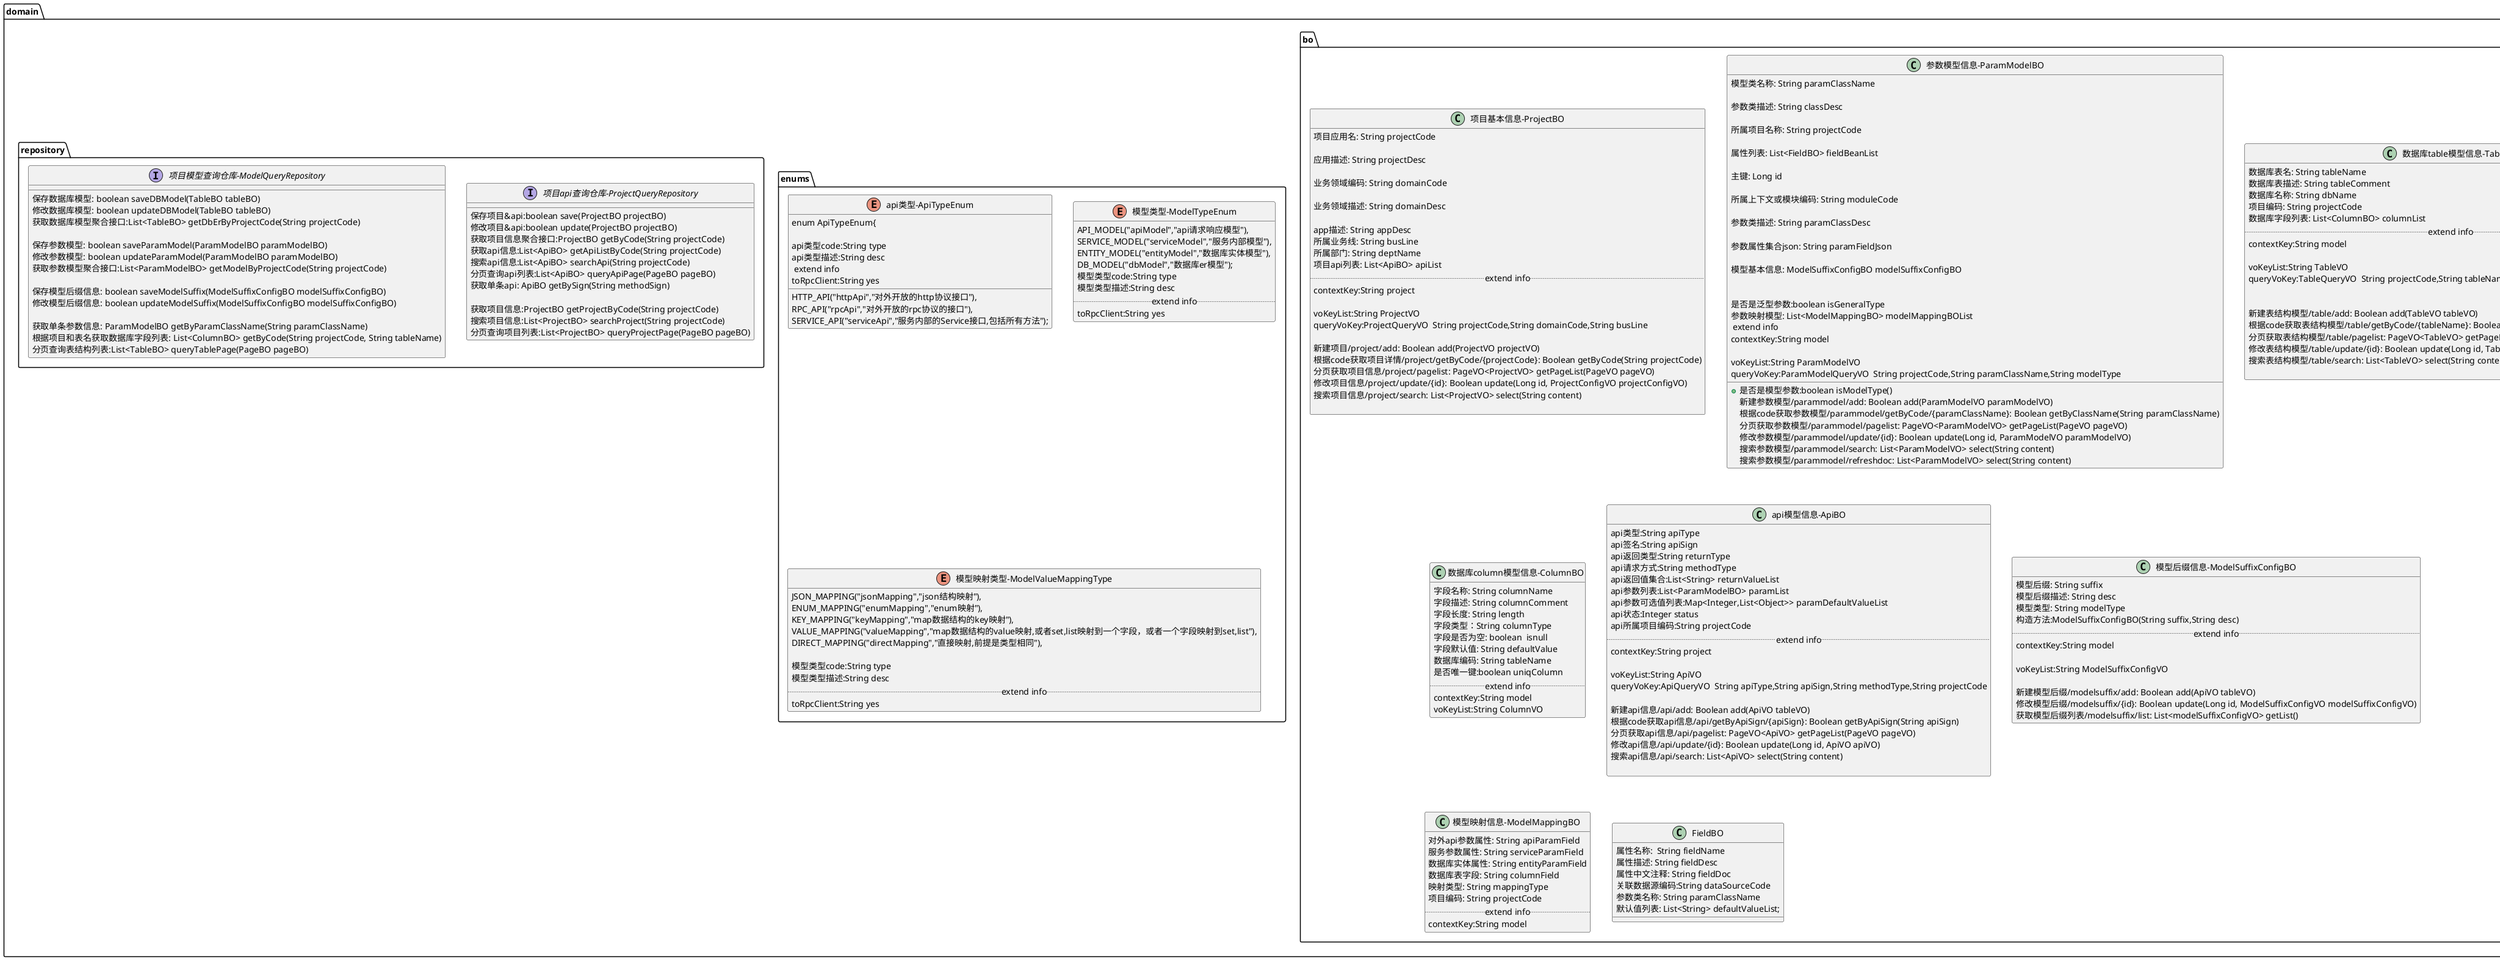 @startuml

package domain.bo{

    class "项目基本信息-ProjectBO" as ProjectBO{
        项目应用名: String projectCode

        应用描述: String projectDesc

        业务领域编码: String domainCode

        业务领域描述: String domainDesc

        app描述: String appDesc
        所属业务线: String busLine
        所属部门: String deptName
        项目api列表: List<ApiBO> apiList
        .. extend info ..
        contextKey:String project

        voKeyList:String ProjectVO
        queryVoKey:ProjectQueryVO  String projectCode,String domainCode,String busLine

        新建项目/project/add: Boolean add(ProjectVO projectVO)
        根据code获取项目详情/project/getByCode/{projectCode}: Boolean getByCode(String projectCode)
        分页获取项目信息/project/pagelist: PageVO<ProjectVO> getPageList(PageVO pageVO)
        修改项目信息/project/update/{id}: Boolean update(Long id, ProjectConfigVO projectConfigVO)
        搜索项目信息/project/search: List<ProjectVO> select(String content)

    }

    class "参数模型信息-ParamModelBO" as ParamModelBO{

        模型类名称: String paramClassName

        参数类描述: String classDesc

        所属项目名称: String projectCode

        属性列表: List<FieldBO> fieldBeanList

        主键: Long id

        所属上下文或模块编码: String moduleCode

        参数类描述: String paramClassDesc

        参数属性集合json: String paramFieldJson

        模型基本信息: ModelSuffixConfigBO modelSuffixConfigBO

        + 是否是模型参数:boolean isModelType()

        是否是泛型参数:boolean isGeneralType
        参数映射模型: List<ModelMappingBO> modelMappingBOList
        .. extend info ..
        contextKey:String model

        voKeyList:String ParamModelVO
        queryVoKey:ParamModelQueryVO  String projectCode,String paramClassName,String modelType

        新建参数模型/parammodel/add: Boolean add(ParamModelVO paramModelVO)
        根据code获取参数模型/parammodel/getByCode/{paramClassName}: Boolean getByClassName(String paramClassName)
        分页获取参数模型/parammodel/pagelist: PageVO<ParamModelVO> getPageList(PageVO pageVO)
        修改参数模型/parammodel/update/{id}: Boolean update(Long id, ParamModelVO paramModelVO)
        搜索参数模型/parammodel/search: List<ParamModelVO> select(String content)
        搜索参数模型/parammodel/refreshdoc: List<ParamModelVO> select(String content)

    }


    class "数据库table模型信息-TableBO" as TableBO{
        数据库表名: String tableName
        数据库表描述: String tableComment
        数据库名称: String dbName
        项目编码: String projectCode
        数据库字段列表: List<ColumnBO> columnList
        .. extend info ..
        contextKey:String model

        voKeyList:String TableVO
        queryVoKey:TableQueryVO  String projectCode,String tableName


        新建表结构模型/table/add: Boolean add(TableVO tableVO)
        根据code获取表结构模型/table/getByCode/{tableName}: Boolean getByTableName(String tableName)
        分页获取表结构模型/table/pagelist: PageVO<TableVO> getPageList(PageVO pageVO)
        修改表结构模型/table/update/{id}: Boolean update(Long id, TableVO tableVO)
        搜索表结构模型/table/search: List<TableVO> select(String content)

    }

    class "数据库column模型信息-ColumnBO" as  ColumnBO{
        字段名称: String columnName
        字段描述: String columnComment
        字段长度: String length
        字段类型：String columnType
        字段是否为空: boolean  isnull
        字段默认值: String defaultValue
        数据库编码: String tableName
        是否唯一键:boolean uniqColumn
        .. extend info ..
        contextKey:String model
        voKeyList:String ColumnVO
    }

    class  "api模型信息-ApiBO" as  ApiBO{
        api类型:String apiType
        api签名:String apiSign
        api返回类型:String returnType
        api请求方式:String methodType
        api返回值集合:List<String> returnValueList
        api参数列表:List<ParamModelBO> paramList
        api参数可选值列表:Map<Integer,List<Object>> paramDefaultValueList
        api状态:Integer status
        api所属项目编码:String projectCode
        .. extend info ..
        contextKey:String project

        voKeyList:String ApiVO
        queryVoKey:ApiQueryVO  String apiType,String apiSign,String methodType,String projectCode

        新建api信息/api/add: Boolean add(ApiVO tableVO)
        根据code获取api信息/api/getByApiSign/{apiSign}: Boolean getByApiSign(String apiSign)
        分页获取api信息/api/pagelist: PageVO<ApiVO> getPageList(PageVO pageVO)
        修改api信息/api/update/{id}: Boolean update(Long id, ApiVO apiVO)
        搜索api信息/api/search: List<ApiVO> select(String content)

    }

    class "模型后缀信息-ModelSuffixConfigBO" as   ModelSuffixConfigBO{
        模型后缀: String suffix
        模型后缀描述: String desc
        模型类型: String modelType
        构造方法:ModelSuffixConfigBO(String suffix,String desc)
        .. extend info ..
        contextKey:String model

        voKeyList:String ModelSuffixConfigVO

        新建模型后缀/modelsuffix/add: Boolean add(ApiVO tableVO)
        修改模型后缀/modelsuffix/{id}: Boolean update(Long id, ModelSuffixConfigVO modelSuffixConfigVO)
        获取模型后缀列表/modelsuffix/list: List<modelSuffixConfigVO> getList()
    }

    class "模型映射信息-ModelMappingBO" as    ModelMappingBO{
        对外api参数属性: String apiParamField
        服务参数属性: String serviceParamField
        数据库实体属性: String entityParamField
        数据库表字段: String columnField
        映射类型: String mappingType
        项目编码: String projectCode
        .. extend info ..
        contextKey:String model
    }

    class FieldBO{
        属性名称:  String fieldName
        属性描述: String fieldDesc
        属性中文注释: String fieldDoc
        关联数据源编码:String dataSourceCode
        参数类名称: String paramClassName
        默认值列表: List<String> defaultValueList;

    }
}

package domain.enums{
    enum  "api类型-ApiTypeEnum"  as  ApiTypeEnum{
    enum ApiTypeEnum{
        HTTP_API("httpApi","对外开放的http协议接口"),
        RPC_API("rpcApi","对外开放的rpc协议的接口"),
        SERVICE_API("serviceApi","服务内部的Service接口,包括所有方法");

        api类型code:String type
        api类型描述:String desc
        .. extend info ..
        toRpcClient:String yes
    }

    enum "模型类型-ModelTypeEnum" as ModelTypeEnum{
         API_MODEL("apiModel","api请求响应模型"),
         SERVICE_MODEL("serviceModel","服务内部模型"),
         ENTITY_MODEL("entityModel","数据库实体模型"),
         DB_MODEL("dbModel","数据库er模型");
         模型类型code:String type
         模型类型描述:String desc
         .. extend info ..
         toRpcClient:String yes
    }

    enum "模型映射类型-ModelValueMappingType" as ModelValueMappingType{
         JSON_MAPPING("jsonMapping","json结构映射"),
         ENUM_MAPPING("enumMapping","enum映射"),
         KEY_MAPPING("keyMapping","map数据结构的key映射"),
         VALUE_MAPPING("valueMapping","map数据结构的value映射,或者set,list映射到一个字段，或者一个字段映射到set,list"),
         DIRECT_MAPPING("directMapping","直接映射,前提是类型相同"),

         模型类型code:String type
         模型类型描述:String desc
         .. extend info ..
         toRpcClient:String yes
    }
}


package domain.repository {

    interface "项目api仓库-ProjectRepository" as ProjectRepository{
        保存项目&api:boolean save(ProjectBO projectBO)
        修改项目&api:boolean update(ProjectBO projectBO)
        获取项目信息聚合接口:ProjectBO getByCode(String projectCode)
    }

    interface "项目api查询仓库-ProjectQueryRepository" as ProjectRepository{
        获取api信息:List<ApiBO> getApiListByCode(String projectCode)
        搜索api信息:List<ApiBO> searchApi(String projectCode)
        分页查询api列表:List<ApiBO> queryApiPage(PageBO pageBO)
        获取单条api: ApiBO getBySign(String methodSign)

        获取项目信息:ProjectBO getProjectByCode(String projectCode)
        搜索项目信息:List<ProjectBO> searchProject(String projectCode)
        分页查询项目列表:List<ProjectBO> queryProjectPage(PageBO pageBO)

    }

    interface "项目模型仓库-ModelRepository" as ModelRepository{
        保存数据库模型: boolean saveDBModel(TableBO tableBO)
        修改数据库模型: boolean updateDBModel(TableBO tableBO)
        获取数据库模型聚合接口:List<TableBO> getDbErByProjectCode(String projectCode)

        保存参数模型: boolean saveParamModel(ParamModelBO paramModelBO)
        修改参数模型: boolean updateParamModel(ParamModelBO paramModelBO)
        获取参数模型聚合接口:List<ParamModelBO> getModelByProjectCode(String projectCode)

        保存模型后缀信息: boolean saveModelSuffix(ModelSuffixConfigBO modelSuffixConfigBO)
        修改模型后缀信息: boolean updateModelSuffix(ModelSuffixConfigBO modelSuffixConfigBO)

    }

    interface "项目模型查询仓库-ModelQueryRepository" as ModelRepository{
        获取单条参数信息: ParamModelBO getByParamClassName(String paramClassName)
        根据项目和表名获取数据库字段列表: List<ColumnBO> getByCode(String projectCode, String tableName)
        分页查询表结构列表:List<TableBO> queryTablePage(PageBO pageBO)
    }

}


@enduml